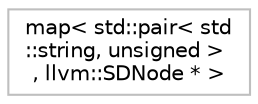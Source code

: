 digraph "Graphical Class Hierarchy"
{
 // LATEX_PDF_SIZE
  bgcolor="transparent";
  edge [fontname="Helvetica",fontsize="10",labelfontname="Helvetica",labelfontsize="10"];
  node [fontname="Helvetica",fontsize="10",shape=record];
  rankdir="LR";
  Node0 [label="map\< std::pair\< std\l::string, unsigned \>\l, llvm::SDNode * \>",height=0.2,width=0.4,color="grey75",tooltip=" "];
}
